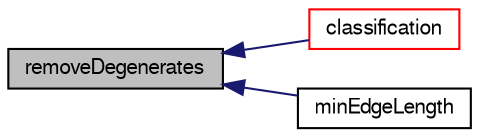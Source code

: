 digraph "removeDegenerates"
{
  bgcolor="transparent";
  edge [fontname="FreeSans",fontsize="10",labelfontname="FreeSans",labelfontsize="10"];
  node [fontname="FreeSans",fontsize="10",shape=record];
  rankdir="LR";
  Node189 [label="removeDegenerates",height=0.2,width=0.4,color="black", fillcolor="grey75", style="filled", fontcolor="black"];
  Node189 -> Node190 [dir="back",color="midnightblue",fontsize="10",style="solid",fontname="FreeSans"];
  Node190 [label="classification",height=0.2,width=0.4,color="red",URL="$a25498.html#aa395f27f47b2d4d0025c6b66419f2d96",tooltip="For every intersection the classification status. "];
  Node189 -> Node192 [dir="back",color="midnightblue",fontsize="10",style="solid",fontname="FreeSans"];
  Node192 [label="minEdgeLength",height=0.2,width=0.4,color="black",URL="$a25498.html#aab87294afba9ae44ed84b862eaad0a64",tooltip="Calculate min edge length for every surface point. "];
}
